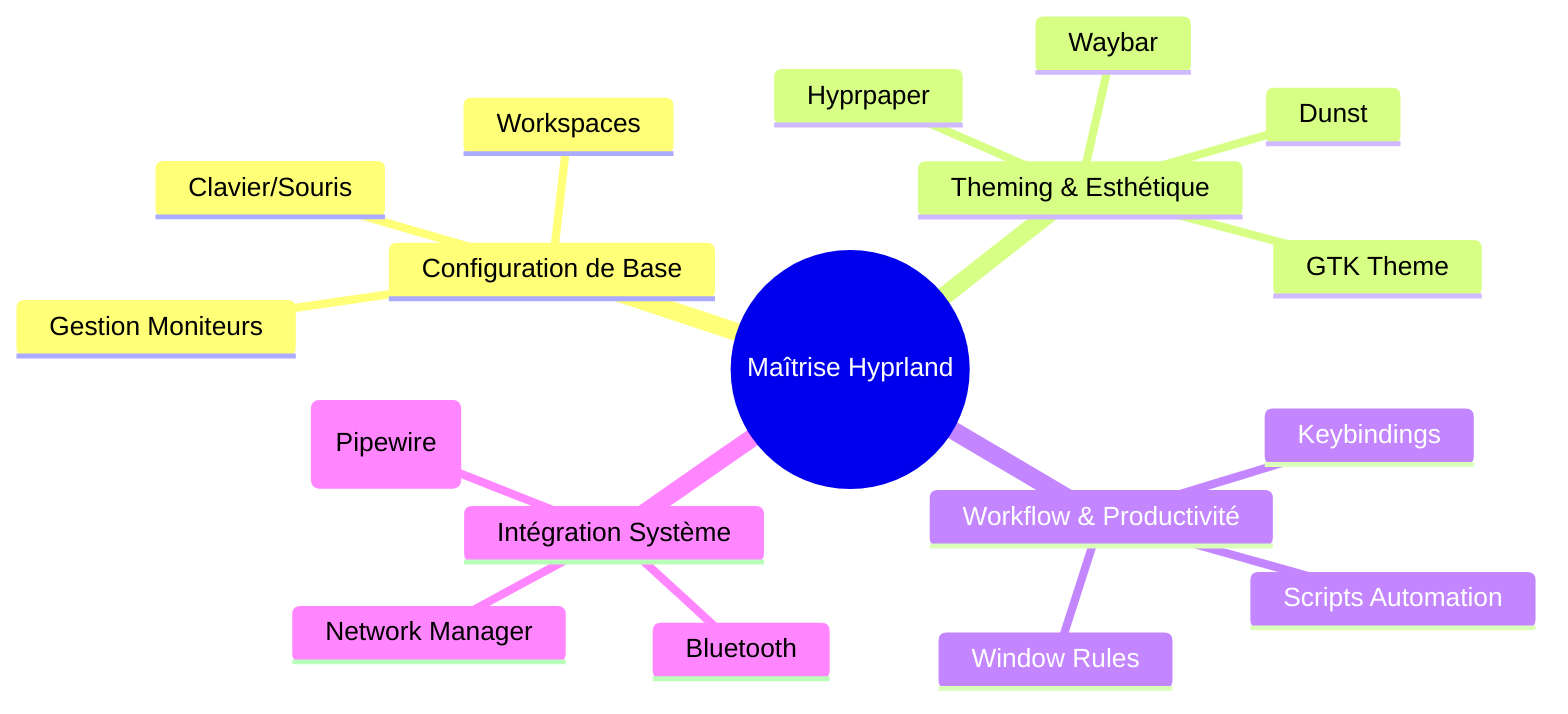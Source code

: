 mindmap
  root((Maîtrise Hyprland))
    Configuration de Base
      Gestion Moniteurs
      Clavier/Souris
      Workspaces
    Theming & Esthétique
      Waybar
      Dunst
      Hyprpaper
      GTK Theme
    Workflow & Productivité
      Keybindings
      Scripts Automation
      Window Rules
    Intégration Système
      Audio (Pipewire)
      Bluetooth
      Network Manager